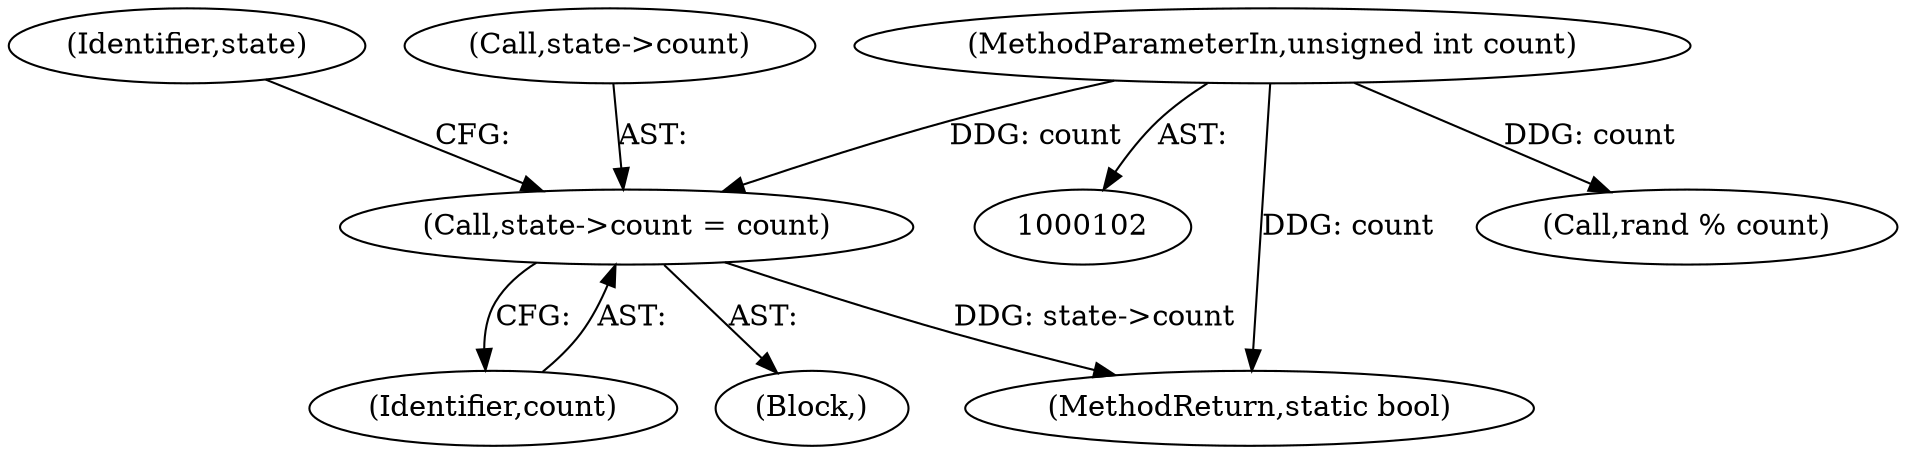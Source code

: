 digraph "0_linux_c4e490cf148e85ead0d1b1c2caaba833f1d5b29f@pointer" {
"1000136" [label="(Call,state->count = count)"];
"1000105" [label="(MethodParameterIn,unsigned int count)"];
"1000145" [label="(Call,rand % count)"];
"1000153" [label="(MethodReturn,static bool)"];
"1000105" [label="(MethodParameterIn,unsigned int count)"];
"1000136" [label="(Call,state->count = count)"];
"1000140" [label="(Identifier,count)"];
"1000143" [label="(Identifier,state)"];
"1000128" [label="(Block,)"];
"1000137" [label="(Call,state->count)"];
"1000136" -> "1000128"  [label="AST: "];
"1000136" -> "1000140"  [label="CFG: "];
"1000137" -> "1000136"  [label="AST: "];
"1000140" -> "1000136"  [label="AST: "];
"1000143" -> "1000136"  [label="CFG: "];
"1000136" -> "1000153"  [label="DDG: state->count"];
"1000105" -> "1000136"  [label="DDG: count"];
"1000105" -> "1000102"  [label="AST: "];
"1000105" -> "1000153"  [label="DDG: count"];
"1000105" -> "1000145"  [label="DDG: count"];
}
